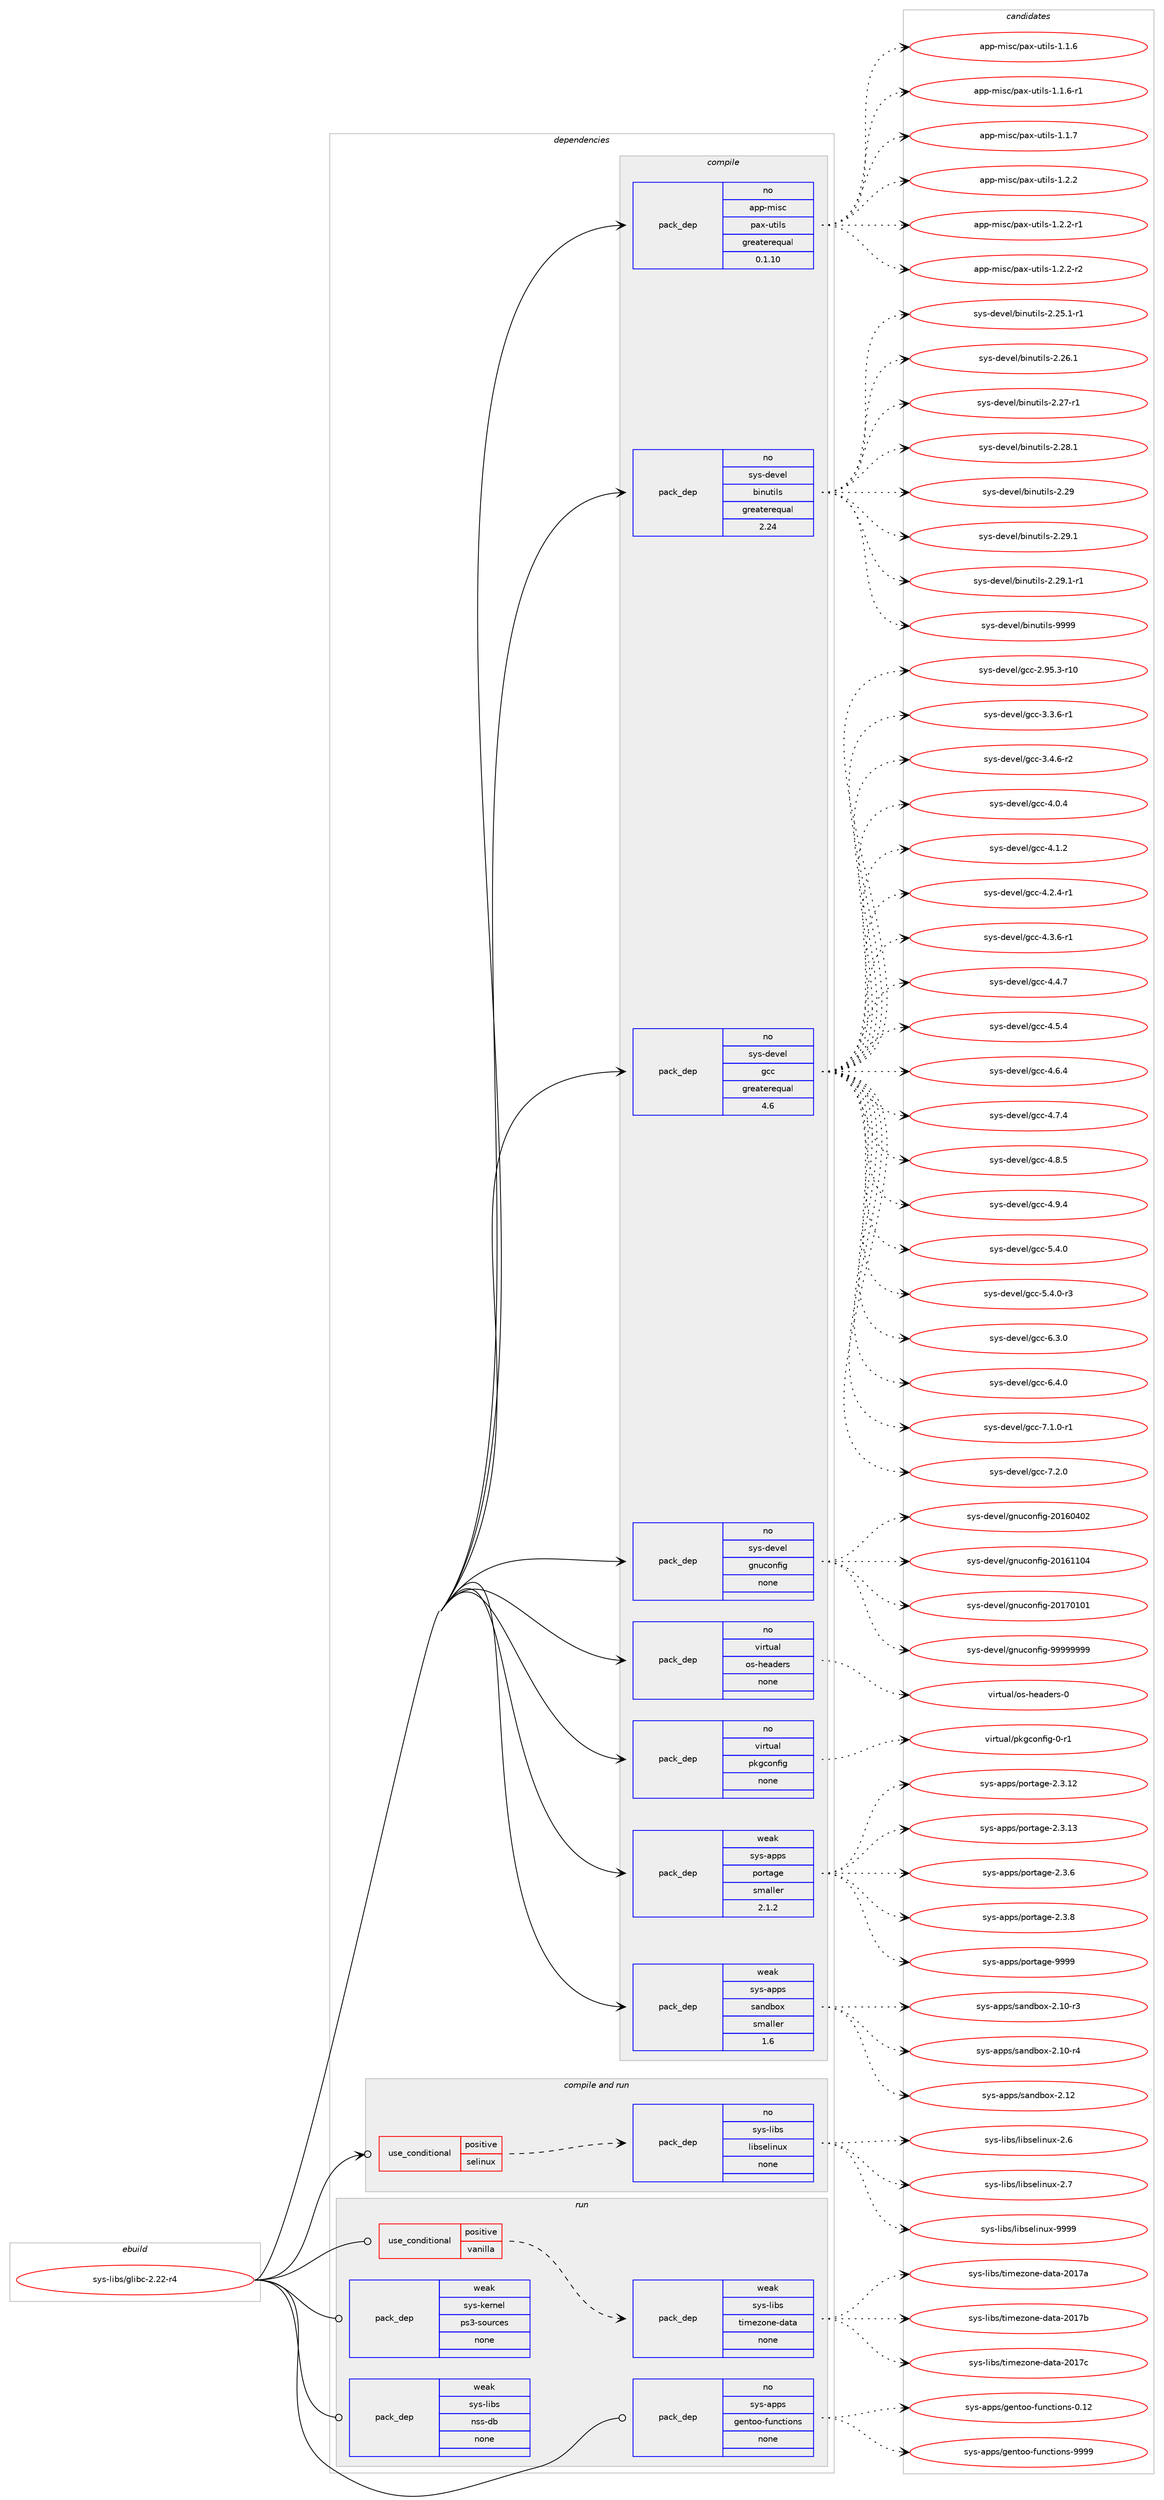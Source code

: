 digraph prolog {

# *************
# Graph options
# *************

newrank=true;
concentrate=true;
compound=true;
graph [rankdir=LR,fontname=Helvetica,fontsize=10,ranksep=1.5];#, ranksep=2.5, nodesep=0.2];
edge  [arrowhead=vee];
node  [fontname=Helvetica,fontsize=10];

# **********
# The ebuild
# **********

subgraph cluster_leftcol {
color=gray;
rank=same;
label=<<i>ebuild</i>>;
id [label="sys-libs/glibc-2.22-r4", color=red, width=4, href="../sys-libs/glibc-2.22-r4.svg"];
}

# ****************
# The dependencies
# ****************

subgraph cluster_midcol {
color=gray;
label=<<i>dependencies</i>>;
subgraph cluster_compile {
fillcolor="#eeeeee";
style=filled;
label=<<i>compile</i>>;
subgraph pack367296 {
dependency494134 [label=<<TABLE BORDER="0" CELLBORDER="1" CELLSPACING="0" CELLPADDING="4" WIDTH="220"><TR><TD ROWSPAN="6" CELLPADDING="30">pack_dep</TD></TR><TR><TD WIDTH="110">no</TD></TR><TR><TD>app-misc</TD></TR><TR><TD>pax-utils</TD></TR><TR><TD>greaterequal</TD></TR><TR><TD>0.1.10</TD></TR></TABLE>>, shape=none, color=blue];
}
id:e -> dependency494134:w [weight=20,style="solid",arrowhead="vee"];
subgraph pack367297 {
dependency494135 [label=<<TABLE BORDER="0" CELLBORDER="1" CELLSPACING="0" CELLPADDING="4" WIDTH="220"><TR><TD ROWSPAN="6" CELLPADDING="30">pack_dep</TD></TR><TR><TD WIDTH="110">no</TD></TR><TR><TD>sys-devel</TD></TR><TR><TD>binutils</TD></TR><TR><TD>greaterequal</TD></TR><TR><TD>2.24</TD></TR></TABLE>>, shape=none, color=blue];
}
id:e -> dependency494135:w [weight=20,style="solid",arrowhead="vee"];
subgraph pack367298 {
dependency494136 [label=<<TABLE BORDER="0" CELLBORDER="1" CELLSPACING="0" CELLPADDING="4" WIDTH="220"><TR><TD ROWSPAN="6" CELLPADDING="30">pack_dep</TD></TR><TR><TD WIDTH="110">no</TD></TR><TR><TD>sys-devel</TD></TR><TR><TD>gcc</TD></TR><TR><TD>greaterequal</TD></TR><TR><TD>4.6</TD></TR></TABLE>>, shape=none, color=blue];
}
id:e -> dependency494136:w [weight=20,style="solid",arrowhead="vee"];
subgraph pack367299 {
dependency494137 [label=<<TABLE BORDER="0" CELLBORDER="1" CELLSPACING="0" CELLPADDING="4" WIDTH="220"><TR><TD ROWSPAN="6" CELLPADDING="30">pack_dep</TD></TR><TR><TD WIDTH="110">no</TD></TR><TR><TD>sys-devel</TD></TR><TR><TD>gnuconfig</TD></TR><TR><TD>none</TD></TR><TR><TD></TD></TR></TABLE>>, shape=none, color=blue];
}
id:e -> dependency494137:w [weight=20,style="solid",arrowhead="vee"];
subgraph pack367300 {
dependency494138 [label=<<TABLE BORDER="0" CELLBORDER="1" CELLSPACING="0" CELLPADDING="4" WIDTH="220"><TR><TD ROWSPAN="6" CELLPADDING="30">pack_dep</TD></TR><TR><TD WIDTH="110">no</TD></TR><TR><TD>virtual</TD></TR><TR><TD>os-headers</TD></TR><TR><TD>none</TD></TR><TR><TD></TD></TR></TABLE>>, shape=none, color=blue];
}
id:e -> dependency494138:w [weight=20,style="solid",arrowhead="vee"];
subgraph pack367301 {
dependency494139 [label=<<TABLE BORDER="0" CELLBORDER="1" CELLSPACING="0" CELLPADDING="4" WIDTH="220"><TR><TD ROWSPAN="6" CELLPADDING="30">pack_dep</TD></TR><TR><TD WIDTH="110">no</TD></TR><TR><TD>virtual</TD></TR><TR><TD>pkgconfig</TD></TR><TR><TD>none</TD></TR><TR><TD></TD></TR></TABLE>>, shape=none, color=blue];
}
id:e -> dependency494139:w [weight=20,style="solid",arrowhead="vee"];
subgraph pack367302 {
dependency494140 [label=<<TABLE BORDER="0" CELLBORDER="1" CELLSPACING="0" CELLPADDING="4" WIDTH="220"><TR><TD ROWSPAN="6" CELLPADDING="30">pack_dep</TD></TR><TR><TD WIDTH="110">weak</TD></TR><TR><TD>sys-apps</TD></TR><TR><TD>portage</TD></TR><TR><TD>smaller</TD></TR><TR><TD>2.1.2</TD></TR></TABLE>>, shape=none, color=blue];
}
id:e -> dependency494140:w [weight=20,style="solid",arrowhead="vee"];
subgraph pack367303 {
dependency494141 [label=<<TABLE BORDER="0" CELLBORDER="1" CELLSPACING="0" CELLPADDING="4" WIDTH="220"><TR><TD ROWSPAN="6" CELLPADDING="30">pack_dep</TD></TR><TR><TD WIDTH="110">weak</TD></TR><TR><TD>sys-apps</TD></TR><TR><TD>sandbox</TD></TR><TR><TD>smaller</TD></TR><TR><TD>1.6</TD></TR></TABLE>>, shape=none, color=blue];
}
id:e -> dependency494141:w [weight=20,style="solid",arrowhead="vee"];
}
subgraph cluster_compileandrun {
fillcolor="#eeeeee";
style=filled;
label=<<i>compile and run</i>>;
subgraph cond118115 {
dependency494142 [label=<<TABLE BORDER="0" CELLBORDER="1" CELLSPACING="0" CELLPADDING="4"><TR><TD ROWSPAN="3" CELLPADDING="10">use_conditional</TD></TR><TR><TD>positive</TD></TR><TR><TD>selinux</TD></TR></TABLE>>, shape=none, color=red];
subgraph pack367304 {
dependency494143 [label=<<TABLE BORDER="0" CELLBORDER="1" CELLSPACING="0" CELLPADDING="4" WIDTH="220"><TR><TD ROWSPAN="6" CELLPADDING="30">pack_dep</TD></TR><TR><TD WIDTH="110">no</TD></TR><TR><TD>sys-libs</TD></TR><TR><TD>libselinux</TD></TR><TR><TD>none</TD></TR><TR><TD></TD></TR></TABLE>>, shape=none, color=blue];
}
dependency494142:e -> dependency494143:w [weight=20,style="dashed",arrowhead="vee"];
}
id:e -> dependency494142:w [weight=20,style="solid",arrowhead="odotvee"];
}
subgraph cluster_run {
fillcolor="#eeeeee";
style=filled;
label=<<i>run</i>>;
subgraph cond118116 {
dependency494144 [label=<<TABLE BORDER="0" CELLBORDER="1" CELLSPACING="0" CELLPADDING="4"><TR><TD ROWSPAN="3" CELLPADDING="10">use_conditional</TD></TR><TR><TD>positive</TD></TR><TR><TD>vanilla</TD></TR></TABLE>>, shape=none, color=red];
subgraph pack367305 {
dependency494145 [label=<<TABLE BORDER="0" CELLBORDER="1" CELLSPACING="0" CELLPADDING="4" WIDTH="220"><TR><TD ROWSPAN="6" CELLPADDING="30">pack_dep</TD></TR><TR><TD WIDTH="110">weak</TD></TR><TR><TD>sys-libs</TD></TR><TR><TD>timezone-data</TD></TR><TR><TD>none</TD></TR><TR><TD></TD></TR></TABLE>>, shape=none, color=blue];
}
dependency494144:e -> dependency494145:w [weight=20,style="dashed",arrowhead="vee"];
}
id:e -> dependency494144:w [weight=20,style="solid",arrowhead="odot"];
subgraph pack367306 {
dependency494146 [label=<<TABLE BORDER="0" CELLBORDER="1" CELLSPACING="0" CELLPADDING="4" WIDTH="220"><TR><TD ROWSPAN="6" CELLPADDING="30">pack_dep</TD></TR><TR><TD WIDTH="110">no</TD></TR><TR><TD>sys-apps</TD></TR><TR><TD>gentoo-functions</TD></TR><TR><TD>none</TD></TR><TR><TD></TD></TR></TABLE>>, shape=none, color=blue];
}
id:e -> dependency494146:w [weight=20,style="solid",arrowhead="odot"];
subgraph pack367307 {
dependency494147 [label=<<TABLE BORDER="0" CELLBORDER="1" CELLSPACING="0" CELLPADDING="4" WIDTH="220"><TR><TD ROWSPAN="6" CELLPADDING="30">pack_dep</TD></TR><TR><TD WIDTH="110">weak</TD></TR><TR><TD>sys-kernel</TD></TR><TR><TD>ps3-sources</TD></TR><TR><TD>none</TD></TR><TR><TD></TD></TR></TABLE>>, shape=none, color=blue];
}
id:e -> dependency494147:w [weight=20,style="solid",arrowhead="odot"];
subgraph pack367308 {
dependency494148 [label=<<TABLE BORDER="0" CELLBORDER="1" CELLSPACING="0" CELLPADDING="4" WIDTH="220"><TR><TD ROWSPAN="6" CELLPADDING="30">pack_dep</TD></TR><TR><TD WIDTH="110">weak</TD></TR><TR><TD>sys-libs</TD></TR><TR><TD>nss-db</TD></TR><TR><TD>none</TD></TR><TR><TD></TD></TR></TABLE>>, shape=none, color=blue];
}
id:e -> dependency494148:w [weight=20,style="solid",arrowhead="odot"];
}
}

# **************
# The candidates
# **************

subgraph cluster_choices {
rank=same;
color=gray;
label=<<i>candidates</i>>;

subgraph choice367296 {
color=black;
nodesep=1;
choice971121124510910511599471129712045117116105108115454946494654 [label="app-misc/pax-utils-1.1.6", color=red, width=4,href="../app-misc/pax-utils-1.1.6.svg"];
choice9711211245109105115994711297120451171161051081154549464946544511449 [label="app-misc/pax-utils-1.1.6-r1", color=red, width=4,href="../app-misc/pax-utils-1.1.6-r1.svg"];
choice971121124510910511599471129712045117116105108115454946494655 [label="app-misc/pax-utils-1.1.7", color=red, width=4,href="../app-misc/pax-utils-1.1.7.svg"];
choice971121124510910511599471129712045117116105108115454946504650 [label="app-misc/pax-utils-1.2.2", color=red, width=4,href="../app-misc/pax-utils-1.2.2.svg"];
choice9711211245109105115994711297120451171161051081154549465046504511449 [label="app-misc/pax-utils-1.2.2-r1", color=red, width=4,href="../app-misc/pax-utils-1.2.2-r1.svg"];
choice9711211245109105115994711297120451171161051081154549465046504511450 [label="app-misc/pax-utils-1.2.2-r2", color=red, width=4,href="../app-misc/pax-utils-1.2.2-r2.svg"];
dependency494134:e -> choice971121124510910511599471129712045117116105108115454946494654:w [style=dotted,weight="100"];
dependency494134:e -> choice9711211245109105115994711297120451171161051081154549464946544511449:w [style=dotted,weight="100"];
dependency494134:e -> choice971121124510910511599471129712045117116105108115454946494655:w [style=dotted,weight="100"];
dependency494134:e -> choice971121124510910511599471129712045117116105108115454946504650:w [style=dotted,weight="100"];
dependency494134:e -> choice9711211245109105115994711297120451171161051081154549465046504511449:w [style=dotted,weight="100"];
dependency494134:e -> choice9711211245109105115994711297120451171161051081154549465046504511450:w [style=dotted,weight="100"];
}
subgraph choice367297 {
color=black;
nodesep=1;
choice115121115451001011181011084798105110117116105108115455046505346494511449 [label="sys-devel/binutils-2.25.1-r1", color=red, width=4,href="../sys-devel/binutils-2.25.1-r1.svg"];
choice11512111545100101118101108479810511011711610510811545504650544649 [label="sys-devel/binutils-2.26.1", color=red, width=4,href="../sys-devel/binutils-2.26.1.svg"];
choice11512111545100101118101108479810511011711610510811545504650554511449 [label="sys-devel/binutils-2.27-r1", color=red, width=4,href="../sys-devel/binutils-2.27-r1.svg"];
choice11512111545100101118101108479810511011711610510811545504650564649 [label="sys-devel/binutils-2.28.1", color=red, width=4,href="../sys-devel/binutils-2.28.1.svg"];
choice1151211154510010111810110847981051101171161051081154550465057 [label="sys-devel/binutils-2.29", color=red, width=4,href="../sys-devel/binutils-2.29.svg"];
choice11512111545100101118101108479810511011711610510811545504650574649 [label="sys-devel/binutils-2.29.1", color=red, width=4,href="../sys-devel/binutils-2.29.1.svg"];
choice115121115451001011181011084798105110117116105108115455046505746494511449 [label="sys-devel/binutils-2.29.1-r1", color=red, width=4,href="../sys-devel/binutils-2.29.1-r1.svg"];
choice1151211154510010111810110847981051101171161051081154557575757 [label="sys-devel/binutils-9999", color=red, width=4,href="../sys-devel/binutils-9999.svg"];
dependency494135:e -> choice115121115451001011181011084798105110117116105108115455046505346494511449:w [style=dotted,weight="100"];
dependency494135:e -> choice11512111545100101118101108479810511011711610510811545504650544649:w [style=dotted,weight="100"];
dependency494135:e -> choice11512111545100101118101108479810511011711610510811545504650554511449:w [style=dotted,weight="100"];
dependency494135:e -> choice11512111545100101118101108479810511011711610510811545504650564649:w [style=dotted,weight="100"];
dependency494135:e -> choice1151211154510010111810110847981051101171161051081154550465057:w [style=dotted,weight="100"];
dependency494135:e -> choice11512111545100101118101108479810511011711610510811545504650574649:w [style=dotted,weight="100"];
dependency494135:e -> choice115121115451001011181011084798105110117116105108115455046505746494511449:w [style=dotted,weight="100"];
dependency494135:e -> choice1151211154510010111810110847981051101171161051081154557575757:w [style=dotted,weight="100"];
}
subgraph choice367298 {
color=black;
nodesep=1;
choice1151211154510010111810110847103999945504657534651451144948 [label="sys-devel/gcc-2.95.3-r10", color=red, width=4,href="../sys-devel/gcc-2.95.3-r10.svg"];
choice115121115451001011181011084710399994551465146544511449 [label="sys-devel/gcc-3.3.6-r1", color=red, width=4,href="../sys-devel/gcc-3.3.6-r1.svg"];
choice115121115451001011181011084710399994551465246544511450 [label="sys-devel/gcc-3.4.6-r2", color=red, width=4,href="../sys-devel/gcc-3.4.6-r2.svg"];
choice11512111545100101118101108471039999455246484652 [label="sys-devel/gcc-4.0.4", color=red, width=4,href="../sys-devel/gcc-4.0.4.svg"];
choice11512111545100101118101108471039999455246494650 [label="sys-devel/gcc-4.1.2", color=red, width=4,href="../sys-devel/gcc-4.1.2.svg"];
choice115121115451001011181011084710399994552465046524511449 [label="sys-devel/gcc-4.2.4-r1", color=red, width=4,href="../sys-devel/gcc-4.2.4-r1.svg"];
choice115121115451001011181011084710399994552465146544511449 [label="sys-devel/gcc-4.3.6-r1", color=red, width=4,href="../sys-devel/gcc-4.3.6-r1.svg"];
choice11512111545100101118101108471039999455246524655 [label="sys-devel/gcc-4.4.7", color=red, width=4,href="../sys-devel/gcc-4.4.7.svg"];
choice11512111545100101118101108471039999455246534652 [label="sys-devel/gcc-4.5.4", color=red, width=4,href="../sys-devel/gcc-4.5.4.svg"];
choice11512111545100101118101108471039999455246544652 [label="sys-devel/gcc-4.6.4", color=red, width=4,href="../sys-devel/gcc-4.6.4.svg"];
choice11512111545100101118101108471039999455246554652 [label="sys-devel/gcc-4.7.4", color=red, width=4,href="../sys-devel/gcc-4.7.4.svg"];
choice11512111545100101118101108471039999455246564653 [label="sys-devel/gcc-4.8.5", color=red, width=4,href="../sys-devel/gcc-4.8.5.svg"];
choice11512111545100101118101108471039999455246574652 [label="sys-devel/gcc-4.9.4", color=red, width=4,href="../sys-devel/gcc-4.9.4.svg"];
choice11512111545100101118101108471039999455346524648 [label="sys-devel/gcc-5.4.0", color=red, width=4,href="../sys-devel/gcc-5.4.0.svg"];
choice115121115451001011181011084710399994553465246484511451 [label="sys-devel/gcc-5.4.0-r3", color=red, width=4,href="../sys-devel/gcc-5.4.0-r3.svg"];
choice11512111545100101118101108471039999455446514648 [label="sys-devel/gcc-6.3.0", color=red, width=4,href="../sys-devel/gcc-6.3.0.svg"];
choice11512111545100101118101108471039999455446524648 [label="sys-devel/gcc-6.4.0", color=red, width=4,href="../sys-devel/gcc-6.4.0.svg"];
choice115121115451001011181011084710399994555464946484511449 [label="sys-devel/gcc-7.1.0-r1", color=red, width=4,href="../sys-devel/gcc-7.1.0-r1.svg"];
choice11512111545100101118101108471039999455546504648 [label="sys-devel/gcc-7.2.0", color=red, width=4,href="../sys-devel/gcc-7.2.0.svg"];
dependency494136:e -> choice1151211154510010111810110847103999945504657534651451144948:w [style=dotted,weight="100"];
dependency494136:e -> choice115121115451001011181011084710399994551465146544511449:w [style=dotted,weight="100"];
dependency494136:e -> choice115121115451001011181011084710399994551465246544511450:w [style=dotted,weight="100"];
dependency494136:e -> choice11512111545100101118101108471039999455246484652:w [style=dotted,weight="100"];
dependency494136:e -> choice11512111545100101118101108471039999455246494650:w [style=dotted,weight="100"];
dependency494136:e -> choice115121115451001011181011084710399994552465046524511449:w [style=dotted,weight="100"];
dependency494136:e -> choice115121115451001011181011084710399994552465146544511449:w [style=dotted,weight="100"];
dependency494136:e -> choice11512111545100101118101108471039999455246524655:w [style=dotted,weight="100"];
dependency494136:e -> choice11512111545100101118101108471039999455246534652:w [style=dotted,weight="100"];
dependency494136:e -> choice11512111545100101118101108471039999455246544652:w [style=dotted,weight="100"];
dependency494136:e -> choice11512111545100101118101108471039999455246554652:w [style=dotted,weight="100"];
dependency494136:e -> choice11512111545100101118101108471039999455246564653:w [style=dotted,weight="100"];
dependency494136:e -> choice11512111545100101118101108471039999455246574652:w [style=dotted,weight="100"];
dependency494136:e -> choice11512111545100101118101108471039999455346524648:w [style=dotted,weight="100"];
dependency494136:e -> choice115121115451001011181011084710399994553465246484511451:w [style=dotted,weight="100"];
dependency494136:e -> choice11512111545100101118101108471039999455446514648:w [style=dotted,weight="100"];
dependency494136:e -> choice11512111545100101118101108471039999455446524648:w [style=dotted,weight="100"];
dependency494136:e -> choice115121115451001011181011084710399994555464946484511449:w [style=dotted,weight="100"];
dependency494136:e -> choice11512111545100101118101108471039999455546504648:w [style=dotted,weight="100"];
}
subgraph choice367299 {
color=black;
nodesep=1;
choice115121115451001011181011084710311011799111110102105103455048495448524850 [label="sys-devel/gnuconfig-20160402", color=red, width=4,href="../sys-devel/gnuconfig-20160402.svg"];
choice115121115451001011181011084710311011799111110102105103455048495449494852 [label="sys-devel/gnuconfig-20161104", color=red, width=4,href="../sys-devel/gnuconfig-20161104.svg"];
choice115121115451001011181011084710311011799111110102105103455048495548494849 [label="sys-devel/gnuconfig-20170101", color=red, width=4,href="../sys-devel/gnuconfig-20170101.svg"];
choice115121115451001011181011084710311011799111110102105103455757575757575757 [label="sys-devel/gnuconfig-99999999", color=red, width=4,href="../sys-devel/gnuconfig-99999999.svg"];
dependency494137:e -> choice115121115451001011181011084710311011799111110102105103455048495448524850:w [style=dotted,weight="100"];
dependency494137:e -> choice115121115451001011181011084710311011799111110102105103455048495449494852:w [style=dotted,weight="100"];
dependency494137:e -> choice115121115451001011181011084710311011799111110102105103455048495548494849:w [style=dotted,weight="100"];
dependency494137:e -> choice115121115451001011181011084710311011799111110102105103455757575757575757:w [style=dotted,weight="100"];
}
subgraph choice367300 {
color=black;
nodesep=1;
choice118105114116117971084711111545104101971001011141154548 [label="virtual/os-headers-0", color=red, width=4,href="../virtual/os-headers-0.svg"];
dependency494138:e -> choice118105114116117971084711111545104101971001011141154548:w [style=dotted,weight="100"];
}
subgraph choice367301 {
color=black;
nodesep=1;
choice11810511411611797108471121071039911111010210510345484511449 [label="virtual/pkgconfig-0-r1", color=red, width=4,href="../virtual/pkgconfig-0-r1.svg"];
dependency494139:e -> choice11810511411611797108471121071039911111010210510345484511449:w [style=dotted,weight="100"];
}
subgraph choice367302 {
color=black;
nodesep=1;
choice1151211154597112112115471121111141169710310145504651464950 [label="sys-apps/portage-2.3.12", color=red, width=4,href="../sys-apps/portage-2.3.12.svg"];
choice1151211154597112112115471121111141169710310145504651464951 [label="sys-apps/portage-2.3.13", color=red, width=4,href="../sys-apps/portage-2.3.13.svg"];
choice11512111545971121121154711211111411697103101455046514654 [label="sys-apps/portage-2.3.6", color=red, width=4,href="../sys-apps/portage-2.3.6.svg"];
choice11512111545971121121154711211111411697103101455046514656 [label="sys-apps/portage-2.3.8", color=red, width=4,href="../sys-apps/portage-2.3.8.svg"];
choice115121115459711211211547112111114116971031014557575757 [label="sys-apps/portage-9999", color=red, width=4,href="../sys-apps/portage-9999.svg"];
dependency494140:e -> choice1151211154597112112115471121111141169710310145504651464950:w [style=dotted,weight="100"];
dependency494140:e -> choice1151211154597112112115471121111141169710310145504651464951:w [style=dotted,weight="100"];
dependency494140:e -> choice11512111545971121121154711211111411697103101455046514654:w [style=dotted,weight="100"];
dependency494140:e -> choice11512111545971121121154711211111411697103101455046514656:w [style=dotted,weight="100"];
dependency494140:e -> choice115121115459711211211547112111114116971031014557575757:w [style=dotted,weight="100"];
}
subgraph choice367303 {
color=black;
nodesep=1;
choice115121115459711211211547115971101009811112045504649484511451 [label="sys-apps/sandbox-2.10-r3", color=red, width=4,href="../sys-apps/sandbox-2.10-r3.svg"];
choice115121115459711211211547115971101009811112045504649484511452 [label="sys-apps/sandbox-2.10-r4", color=red, width=4,href="../sys-apps/sandbox-2.10-r4.svg"];
choice11512111545971121121154711597110100981111204550464950 [label="sys-apps/sandbox-2.12", color=red, width=4,href="../sys-apps/sandbox-2.12.svg"];
dependency494141:e -> choice115121115459711211211547115971101009811112045504649484511451:w [style=dotted,weight="100"];
dependency494141:e -> choice115121115459711211211547115971101009811112045504649484511452:w [style=dotted,weight="100"];
dependency494141:e -> choice11512111545971121121154711597110100981111204550464950:w [style=dotted,weight="100"];
}
subgraph choice367304 {
color=black;
nodesep=1;
choice1151211154510810598115471081059811510110810511011712045504654 [label="sys-libs/libselinux-2.6", color=red, width=4,href="../sys-libs/libselinux-2.6.svg"];
choice1151211154510810598115471081059811510110810511011712045504655 [label="sys-libs/libselinux-2.7", color=red, width=4,href="../sys-libs/libselinux-2.7.svg"];
choice115121115451081059811547108105981151011081051101171204557575757 [label="sys-libs/libselinux-9999", color=red, width=4,href="../sys-libs/libselinux-9999.svg"];
dependency494143:e -> choice1151211154510810598115471081059811510110810511011712045504654:w [style=dotted,weight="100"];
dependency494143:e -> choice1151211154510810598115471081059811510110810511011712045504655:w [style=dotted,weight="100"];
dependency494143:e -> choice115121115451081059811547108105981151011081051101171204557575757:w [style=dotted,weight="100"];
}
subgraph choice367305 {
color=black;
nodesep=1;
choice115121115451081059811547116105109101122111110101451009711697455048495597 [label="sys-libs/timezone-data-2017a", color=red, width=4,href="../sys-libs/timezone-data-2017a.svg"];
choice115121115451081059811547116105109101122111110101451009711697455048495598 [label="sys-libs/timezone-data-2017b", color=red, width=4,href="../sys-libs/timezone-data-2017b.svg"];
choice115121115451081059811547116105109101122111110101451009711697455048495599 [label="sys-libs/timezone-data-2017c", color=red, width=4,href="../sys-libs/timezone-data-2017c.svg"];
dependency494145:e -> choice115121115451081059811547116105109101122111110101451009711697455048495597:w [style=dotted,weight="100"];
dependency494145:e -> choice115121115451081059811547116105109101122111110101451009711697455048495598:w [style=dotted,weight="100"];
dependency494145:e -> choice115121115451081059811547116105109101122111110101451009711697455048495599:w [style=dotted,weight="100"];
}
subgraph choice367306 {
color=black;
nodesep=1;
choice11512111545971121121154710310111011611111145102117110991161051111101154548464950 [label="sys-apps/gentoo-functions-0.12", color=red, width=4,href="../sys-apps/gentoo-functions-0.12.svg"];
choice11512111545971121121154710310111011611111145102117110991161051111101154557575757 [label="sys-apps/gentoo-functions-9999", color=red, width=4,href="../sys-apps/gentoo-functions-9999.svg"];
dependency494146:e -> choice11512111545971121121154710310111011611111145102117110991161051111101154548464950:w [style=dotted,weight="100"];
dependency494146:e -> choice11512111545971121121154710310111011611111145102117110991161051111101154557575757:w [style=dotted,weight="100"];
}
subgraph choice367307 {
color=black;
nodesep=1;
}
subgraph choice367308 {
color=black;
nodesep=1;
}
}

}
